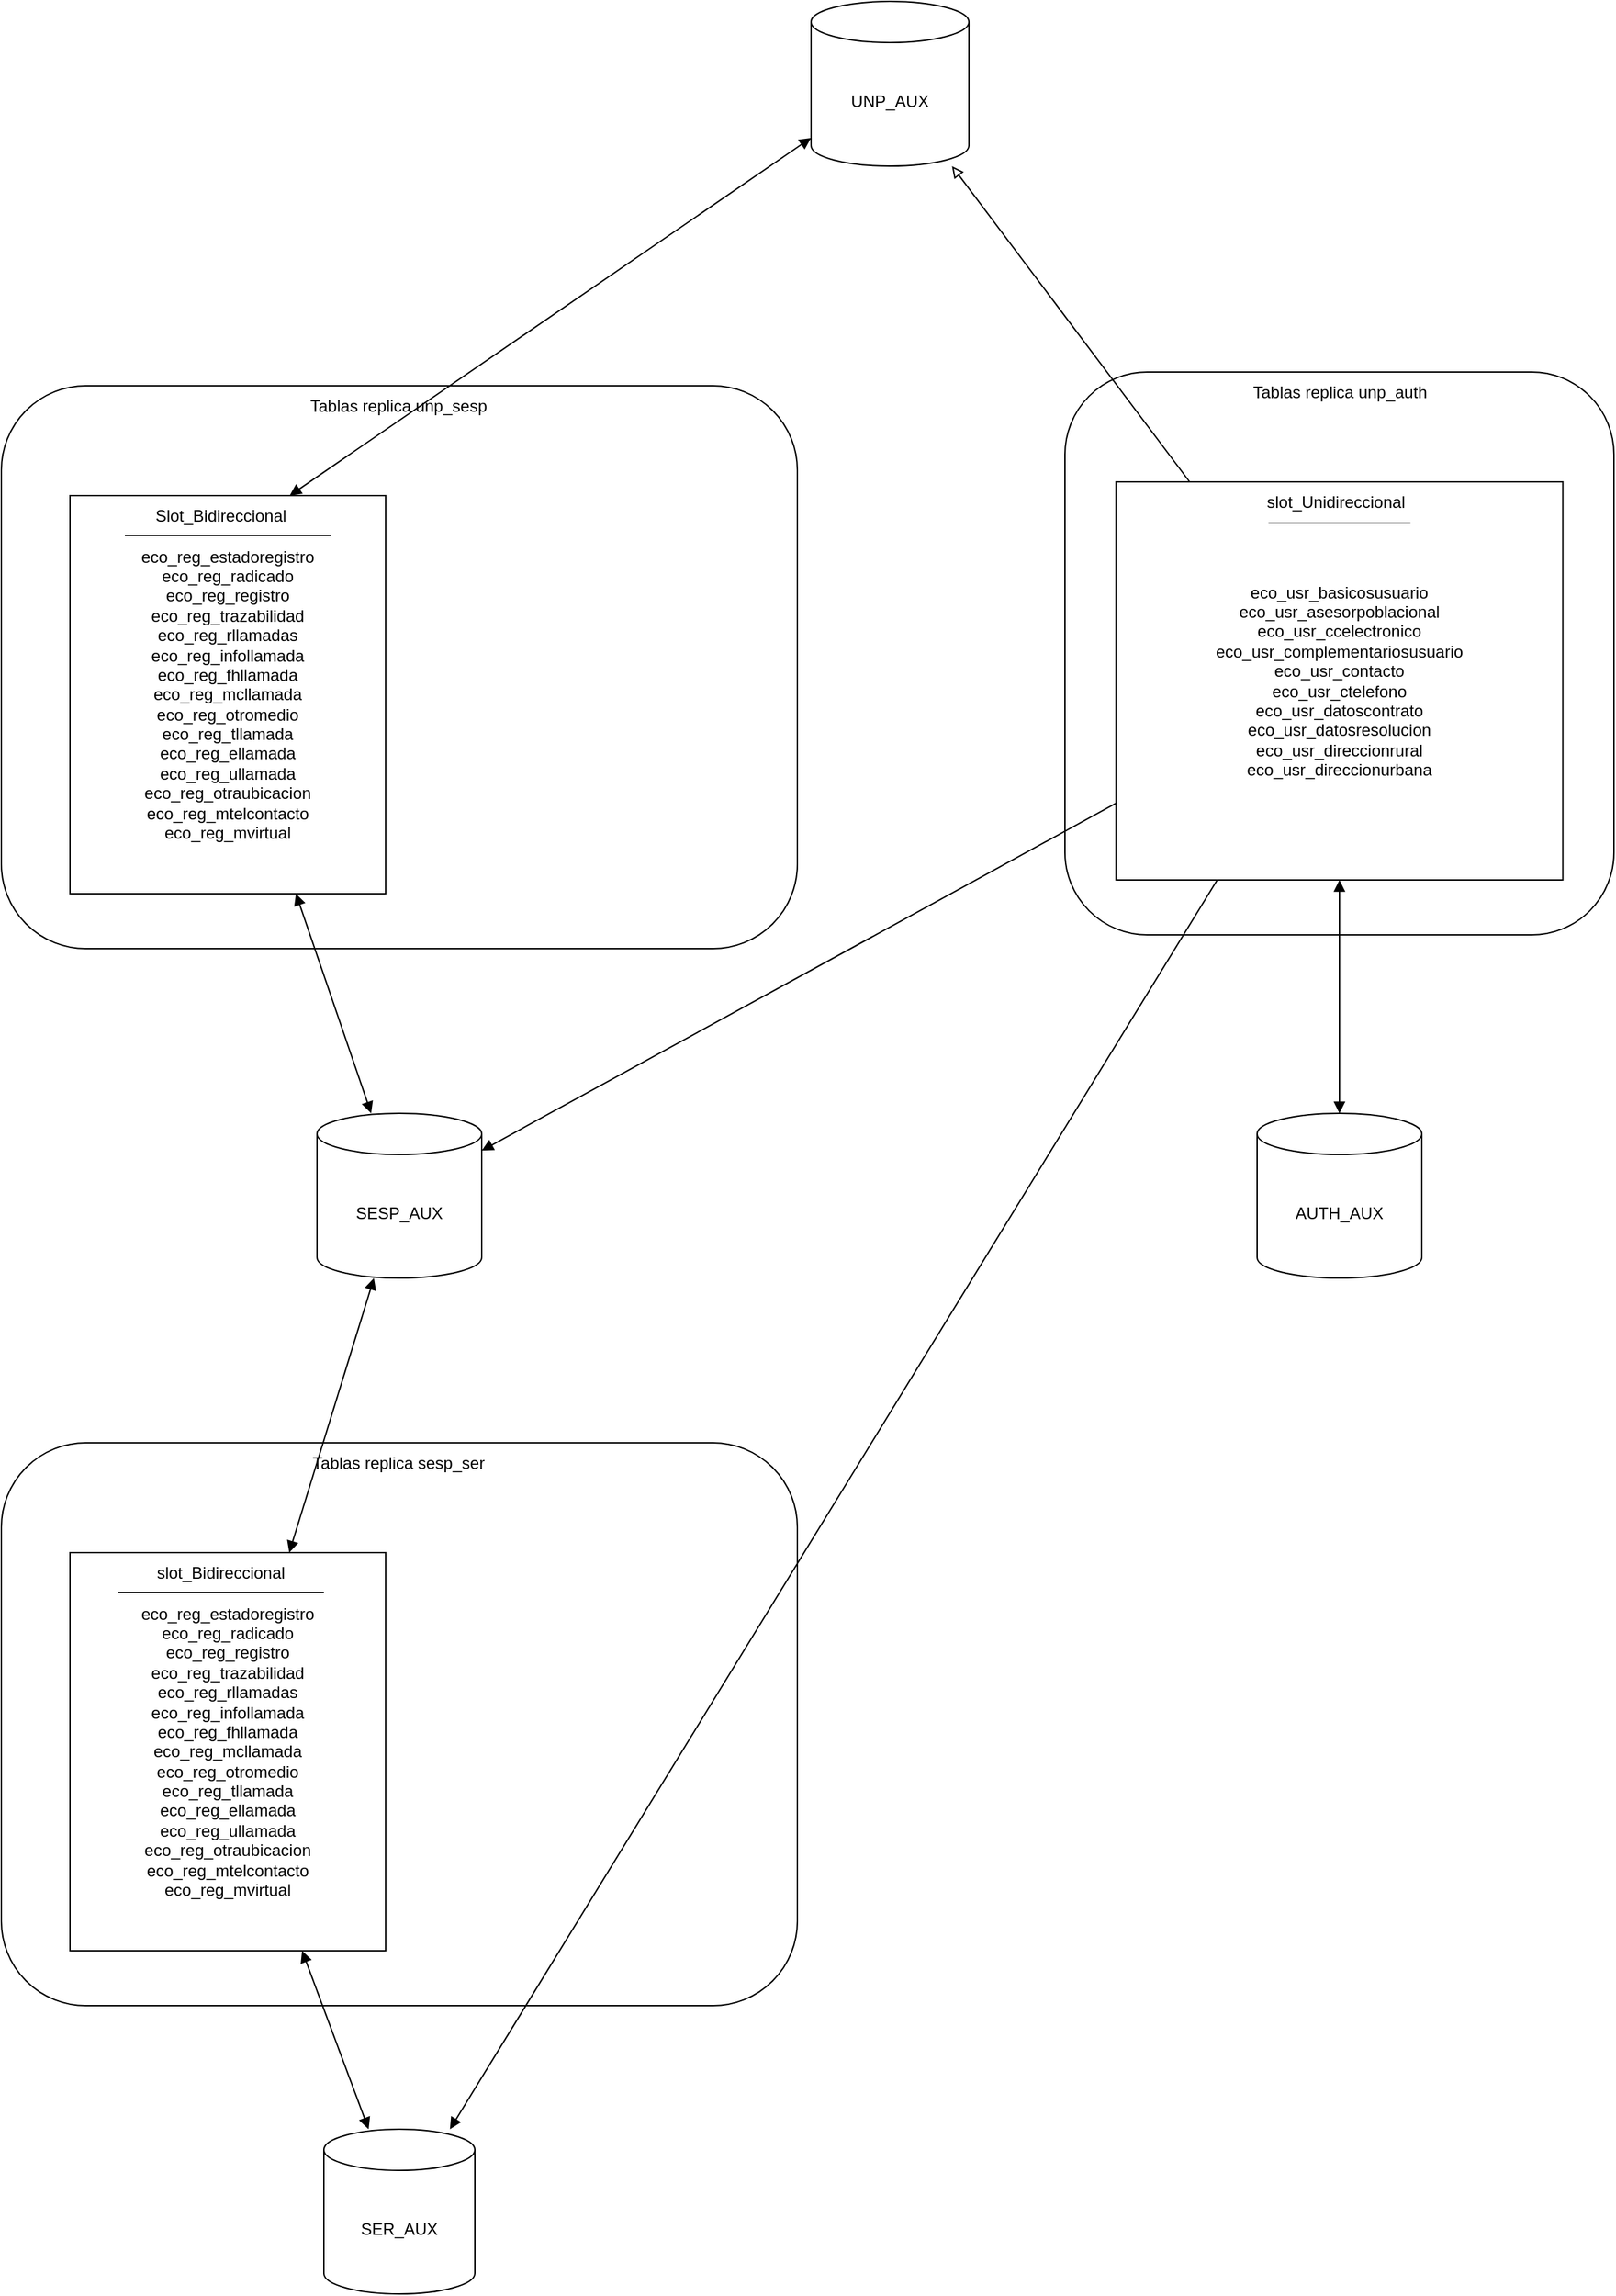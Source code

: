 <mxfile version="27.0.6">
  <diagram name="Página-1" id="cD-U_-u4l6rcsm08kq4a">
    <mxGraphModel dx="1458" dy="829" grid="1" gridSize="10" guides="1" tooltips="1" connect="1" arrows="1" fold="1" page="1" pageScale="1" pageWidth="5000" pageHeight="2500" math="0" shadow="0">
      <root>
        <mxCell id="0" />
        <mxCell id="1" parent="0" />
        <mxCell id="-sTfq_-YhvA8usg72Ecp-22" value="" style="group" parent="1" vertex="1" connectable="0">
          <mxGeometry x="1045" y="480" width="400" height="510" as="geometry" />
        </mxCell>
        <mxCell id="-sTfq_-YhvA8usg72Ecp-23" value="" style="rounded=1;whiteSpace=wrap;html=1;" parent="-sTfq_-YhvA8usg72Ecp-22" vertex="1">
          <mxGeometry width="400" height="410" as="geometry" />
        </mxCell>
        <mxCell id="-sTfq_-YhvA8usg72Ecp-24" value="Tablas replica unp_auth" style="text;html=1;align=center;verticalAlign=middle;whiteSpace=wrap;rounded=0;" parent="-sTfq_-YhvA8usg72Ecp-22" vertex="1">
          <mxGeometry x="130.68" width="138.65" height="30" as="geometry" />
        </mxCell>
        <mxCell id="-sTfq_-YhvA8usg72Ecp-25" value="eco_usr_basicosusuario&lt;div&gt;eco_usr_asesorpoblacional&lt;/div&gt;&lt;div&gt;eco_usr_ccelectronico&lt;/div&gt;&lt;div&gt;eco_usr_complementariosusuario&lt;/div&gt;&lt;div&gt;eco_usr_contacto&lt;/div&gt;&lt;div&gt;eco_usr_ctelefono&lt;/div&gt;&lt;div&gt;eco_usr_datoscontrato&lt;/div&gt;&lt;div&gt;eco_usr_datosresolucion&lt;/div&gt;&lt;div&gt;eco_usr_direccionrural&lt;/div&gt;&lt;div&gt;eco_usr_direccionurbana&lt;/div&gt;" style="rounded=0;whiteSpace=wrap;html=1;" parent="-sTfq_-YhvA8usg72Ecp-22" vertex="1">
          <mxGeometry x="37.24" y="80" width="325.52" height="290" as="geometry" />
        </mxCell>
        <mxCell id="-sTfq_-YhvA8usg72Ecp-27" value="slot_Unidireccional" style="text;html=1;align=center;verticalAlign=middle;whiteSpace=wrap;rounded=0;" parent="-sTfq_-YhvA8usg72Ecp-22" vertex="1">
          <mxGeometry x="176.555" y="80" width="41.379" height="30" as="geometry" />
        </mxCell>
        <mxCell id="-sTfq_-YhvA8usg72Ecp-38" value="" style="endArrow=none;html=1;rounded=0;" parent="-sTfq_-YhvA8usg72Ecp-22" edge="1">
          <mxGeometry width="50" height="50" relative="1" as="geometry">
            <mxPoint x="148.279" y="110" as="sourcePoint" />
            <mxPoint x="251.727" y="110" as="targetPoint" />
          </mxGeometry>
        </mxCell>
        <mxCell id="-sTfq_-YhvA8usg72Ecp-29" value="" style="group" parent="1" vertex="1" connectable="0">
          <mxGeometry x="270" y="1260" width="580" height="510" as="geometry" />
        </mxCell>
        <mxCell id="-sTfq_-YhvA8usg72Ecp-30" value="" style="rounded=1;whiteSpace=wrap;html=1;" parent="-sTfq_-YhvA8usg72Ecp-29" vertex="1">
          <mxGeometry width="580" height="410" as="geometry" />
        </mxCell>
        <mxCell id="-sTfq_-YhvA8usg72Ecp-31" value="Tablas replica sesp_ser" style="text;html=1;align=center;verticalAlign=middle;whiteSpace=wrap;rounded=0;" parent="-sTfq_-YhvA8usg72Ecp-29" vertex="1">
          <mxGeometry x="219.459" width="141.081" height="30" as="geometry" />
        </mxCell>
        <mxCell id="-sTfq_-YhvA8usg72Ecp-32" value="&lt;div&gt;eco_reg_estadoregistro&lt;/div&gt;&lt;div&gt;eco_reg_radicado&lt;/div&gt;&lt;div&gt;eco_reg_registro&lt;/div&gt;&lt;div&gt;eco_reg_trazabilidad&lt;br&gt;&lt;/div&gt;&lt;div&gt;eco_reg_rllamadas&lt;/div&gt;&lt;div&gt;eco_reg_infollamada&lt;/div&gt;&lt;div&gt;eco_reg_fhllamada&lt;/div&gt;&lt;div&gt;eco_reg_mcllamada&lt;/div&gt;&lt;div&gt;eco_reg_otromedio&lt;/div&gt;&lt;div&gt;eco_reg_tllamada&lt;/div&gt;&lt;div&gt;eco_reg_ellamada&lt;/div&gt;&lt;div&gt;eco_reg_ullamada&lt;/div&gt;&lt;div&gt;eco_reg_otraubicacion&lt;/div&gt;&lt;div&gt;eco_reg_mtelcontacto&lt;/div&gt;&lt;div&gt;eco_reg_mvirtual&lt;/div&gt;" style="rounded=0;whiteSpace=wrap;html=1;" parent="-sTfq_-YhvA8usg72Ecp-29" vertex="1">
          <mxGeometry x="50" y="80" width="230" height="290" as="geometry" />
        </mxCell>
        <mxCell id="-sTfq_-YhvA8usg72Ecp-34" value="slot_Bidireccional" style="text;html=1;align=center;verticalAlign=middle;whiteSpace=wrap;rounded=0;" parent="-sTfq_-YhvA8usg72Ecp-29" vertex="1">
          <mxGeometry x="130" y="80" width="60" height="30" as="geometry" />
        </mxCell>
        <mxCell id="-sTfq_-YhvA8usg72Ecp-40" value="" style="endArrow=none;html=1;rounded=0;" parent="-sTfq_-YhvA8usg72Ecp-29" edge="1">
          <mxGeometry width="50" height="50" relative="1" as="geometry">
            <mxPoint x="85" y="109" as="sourcePoint" />
            <mxPoint x="235" y="109" as="targetPoint" />
          </mxGeometry>
        </mxCell>
        <mxCell id="-sTfq_-YhvA8usg72Ecp-46" value="" style="group" parent="1" vertex="1" connectable="0">
          <mxGeometry x="270" y="490" width="580" height="410" as="geometry" />
        </mxCell>
        <mxCell id="-sTfq_-YhvA8usg72Ecp-1" value="" style="rounded=1;whiteSpace=wrap;html=1;" parent="-sTfq_-YhvA8usg72Ecp-46" vertex="1">
          <mxGeometry width="580" height="410" as="geometry" />
        </mxCell>
        <mxCell id="-sTfq_-YhvA8usg72Ecp-3" value="Tablas replica unp_sesp" style="text;html=1;align=center;verticalAlign=middle;whiteSpace=wrap;rounded=0;" parent="-sTfq_-YhvA8usg72Ecp-46" vertex="1">
          <mxGeometry x="219.459" width="141.081" height="30" as="geometry" />
        </mxCell>
        <mxCell id="-sTfq_-YhvA8usg72Ecp-7" value="&lt;div&gt;eco_reg_estadoregistro&lt;/div&gt;&lt;div&gt;eco_reg_radicado&lt;/div&gt;&lt;div&gt;eco_reg_registro&lt;/div&gt;&lt;div&gt;eco_reg_trazabilidad&lt;br&gt;&lt;/div&gt;&lt;div&gt;eco_reg_rllamadas&lt;/div&gt;&lt;div&gt;eco_reg_infollamada&lt;/div&gt;&lt;div&gt;eco_reg_fhllamada&lt;/div&gt;&lt;div&gt;eco_reg_mcllamada&lt;/div&gt;&lt;div&gt;eco_reg_otromedio&lt;/div&gt;&lt;div&gt;eco_reg_tllamada&lt;/div&gt;&lt;div&gt;eco_reg_ellamada&lt;/div&gt;&lt;div&gt;eco_reg_ullamada&lt;/div&gt;&lt;div&gt;eco_reg_otraubicacion&lt;/div&gt;&lt;div&gt;eco_reg_mtelcontacto&lt;/div&gt;&lt;div&gt;eco_reg_mvirtual&lt;/div&gt;" style="rounded=0;whiteSpace=wrap;html=1;" parent="-sTfq_-YhvA8usg72Ecp-46" vertex="1">
          <mxGeometry x="50" y="80" width="230" height="290" as="geometry" />
        </mxCell>
        <mxCell id="-sTfq_-YhvA8usg72Ecp-13" value="Slot_Bidireccional" style="text;html=1;align=center;verticalAlign=middle;whiteSpace=wrap;rounded=0;" parent="-sTfq_-YhvA8usg72Ecp-46" vertex="1">
          <mxGeometry x="130" y="80" width="60" height="30" as="geometry" />
        </mxCell>
        <mxCell id="-sTfq_-YhvA8usg72Ecp-36" value="" style="endArrow=none;html=1;rounded=0;" parent="-sTfq_-YhvA8usg72Ecp-46" edge="1">
          <mxGeometry width="50" height="50" relative="1" as="geometry">
            <mxPoint x="90" y="109" as="sourcePoint" />
            <mxPoint x="240" y="109" as="targetPoint" />
          </mxGeometry>
        </mxCell>
        <mxCell id="-sTfq_-YhvA8usg72Ecp-49" value="UNP_AUX" style="shape=cylinder3;whiteSpace=wrap;html=1;boundedLbl=1;backgroundOutline=1;size=15;" parent="1" vertex="1">
          <mxGeometry x="860" y="210" width="115" height="120" as="geometry" />
        </mxCell>
        <mxCell id="-sTfq_-YhvA8usg72Ecp-50" value="SER_AUX" style="shape=cylinder3;whiteSpace=wrap;html=1;boundedLbl=1;backgroundOutline=1;size=15;" parent="1" vertex="1">
          <mxGeometry x="505" y="1760" width="110" height="120" as="geometry" />
        </mxCell>
        <mxCell id="-sTfq_-YhvA8usg72Ecp-51" value="SESP_AUX" style="shape=cylinder3;whiteSpace=wrap;html=1;boundedLbl=1;backgroundOutline=1;size=15;" parent="1" vertex="1">
          <mxGeometry x="500" y="1020" width="120" height="120" as="geometry" />
        </mxCell>
        <mxCell id="-sTfq_-YhvA8usg72Ecp-52" value="AUTH_AUX" style="shape=cylinder3;whiteSpace=wrap;html=1;boundedLbl=1;backgroundOutline=1;size=15;" parent="1" vertex="1">
          <mxGeometry x="1185" y="1020" width="120" height="120" as="geometry" />
        </mxCell>
        <mxCell id="-sTfq_-YhvA8usg72Ecp-54" value="" style="endArrow=none;html=1;rounded=0;endFill=1;startFill=1;startArrow=block;" parent="1" source="-sTfq_-YhvA8usg72Ecp-51" target="-sTfq_-YhvA8usg72Ecp-25" edge="1">
          <mxGeometry width="50" height="50" relative="1" as="geometry">
            <mxPoint x="810" y="712.909" as="sourcePoint" />
            <mxPoint x="850" y="370" as="targetPoint" />
          </mxGeometry>
        </mxCell>
        <mxCell id="-sTfq_-YhvA8usg72Ecp-55" value="" style="endArrow=none;html=1;rounded=0;startArrow=block;startFill=0;endFill=1;" parent="1" source="-sTfq_-YhvA8usg72Ecp-49" target="-sTfq_-YhvA8usg72Ecp-25" edge="1">
          <mxGeometry width="50" height="50" relative="1" as="geometry">
            <mxPoint x="1000" y="480" as="sourcePoint" />
            <mxPoint x="1135" y="320" as="targetPoint" />
          </mxGeometry>
        </mxCell>
        <mxCell id="-sTfq_-YhvA8usg72Ecp-56" value="" style="endArrow=block;html=1;rounded=0;startArrow=block;startFill=1;endFill=1;" parent="1" source="-sTfq_-YhvA8usg72Ecp-51" target="-sTfq_-YhvA8usg72Ecp-7" edge="1">
          <mxGeometry width="50" height="50" relative="1" as="geometry">
            <mxPoint x="720" y="1070" as="sourcePoint" />
            <mxPoint x="855" y="910" as="targetPoint" />
          </mxGeometry>
        </mxCell>
        <mxCell id="-sTfq_-YhvA8usg72Ecp-58" value="" style="endArrow=block;html=1;rounded=0;endFill=1;startArrow=block;startFill=1;" parent="1" source="-sTfq_-YhvA8usg72Ecp-25" target="-sTfq_-YhvA8usg72Ecp-52" edge="1">
          <mxGeometry width="50" height="50" relative="1" as="geometry">
            <mxPoint x="990" y="920" as="sourcePoint" />
            <mxPoint x="1108" y="1070" as="targetPoint" />
          </mxGeometry>
        </mxCell>
        <mxCell id="-sTfq_-YhvA8usg72Ecp-60" value="" style="endArrow=block;html=1;rounded=0;startArrow=block;startFill=1;endFill=1;" parent="1" source="-sTfq_-YhvA8usg72Ecp-32" target="-sTfq_-YhvA8usg72Ecp-51" edge="1">
          <mxGeometry width="50" height="50" relative="1" as="geometry">
            <mxPoint x="434" y="1190" as="sourcePoint" />
            <mxPoint x="380" y="1030" as="targetPoint" />
          </mxGeometry>
        </mxCell>
        <mxCell id="-sTfq_-YhvA8usg72Ecp-62" value="" style="endArrow=block;html=1;rounded=0;startArrow=block;startFill=1;endFill=1;" parent="1" source="-sTfq_-YhvA8usg72Ecp-50" target="-sTfq_-YhvA8usg72Ecp-32" edge="1">
          <mxGeometry width="50" height="50" relative="1" as="geometry">
            <mxPoint x="350" y="1920" as="sourcePoint" />
            <mxPoint x="403" y="1790" as="targetPoint" />
          </mxGeometry>
        </mxCell>
        <mxCell id="-sTfq_-YhvA8usg72Ecp-63" value="" style="endArrow=block;html=1;rounded=0;endFill=1;startFill=1;startArrow=block;exitX=0.696;exitY=0;exitDx=0;exitDy=0;exitPerimeter=0;" parent="1" source="-sTfq_-YhvA8usg72Ecp-7" target="-sTfq_-YhvA8usg72Ecp-49" edge="1">
          <mxGeometry width="50" height="50" relative="1" as="geometry">
            <mxPoint x="540" y="375" as="sourcePoint" />
            <mxPoint x="812" y="370" as="targetPoint" />
          </mxGeometry>
        </mxCell>
        <mxCell id="Vz7aEOK7TQxu1i3zODMW-1" value="" style="endArrow=none;html=1;rounded=0;endFill=1;startFill=1;startArrow=block;" edge="1" parent="1" source="-sTfq_-YhvA8usg72Ecp-50" target="-sTfq_-YhvA8usg72Ecp-25">
          <mxGeometry width="50" height="50" relative="1" as="geometry">
            <mxPoint x="797.244" y="1340" as="sourcePoint" />
            <mxPoint x="1252" y="780" as="targetPoint" />
          </mxGeometry>
        </mxCell>
      </root>
    </mxGraphModel>
  </diagram>
</mxfile>
